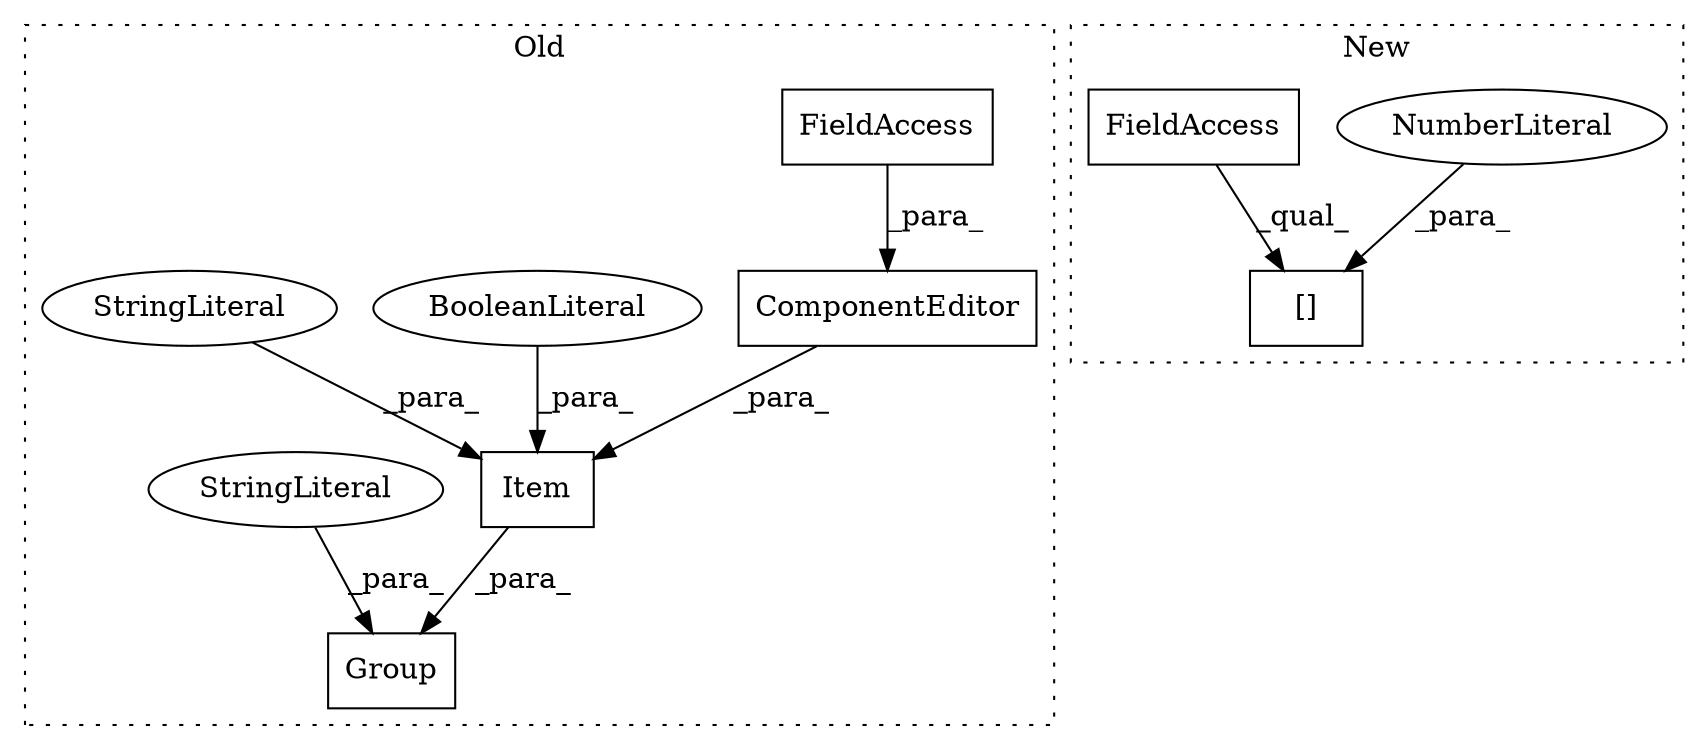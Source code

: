 digraph G {
subgraph cluster0 {
1 [label="ComponentEditor" a="32" s="2312,2332" l="16,1" shape="box"];
3 [label="Group" a="32" s="2294,2351" l="6,1" shape="box"];
4 [label="Item" a="32" s="2300,2339" l="5,1" shape="box"];
6 [label="FieldAccess" a="22" s="2328" l="4" shape="box"];
8 [label="BooleanLiteral" a="9" s="2334" l="5" shape="ellipse"];
9 [label="StringLiteral" a="45" s="2305" l="6" shape="ellipse"];
10 [label="StringLiteral" a="45" s="2341" l="10" shape="ellipse"];
label = "Old";
style="dotted";
}
subgraph cluster1 {
2 [label="[]" a="2" s="2308,2314" l="5,1" shape="box"];
5 [label="NumberLiteral" a="34" s="2313" l="1" shape="ellipse"];
7 [label="FieldAccess" a="22" s="2308" l="4" shape="box"];
label = "New";
style="dotted";
}
1 -> 4 [label="_para_"];
4 -> 3 [label="_para_"];
5 -> 2 [label="_para_"];
6 -> 1 [label="_para_"];
7 -> 2 [label="_qual_"];
8 -> 4 [label="_para_"];
9 -> 4 [label="_para_"];
10 -> 3 [label="_para_"];
}